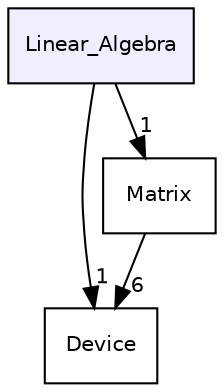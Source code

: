 digraph "Linear_Algebra" {
  bgcolor=transparent;
  compound=true
  node [ fontsize="10", fontname="Helvetica"];
  edge [ labelfontsize="10", labelfontname="Helvetica"];
  dir_048d98b6635f6f7d0d13e92ba82f3b00 [shape=box, label="Linear_Algebra", style="filled", fillcolor="#eeeeff", pencolor="black", URL="dir_048d98b6635f6f7d0d13e92ba82f3b00.html"];
  dir_737e998198a830156af4433d00da986d [shape=box label="Device" URL="dir_737e998198a830156af4433d00da986d.html"];
  dir_b16e19d0c4a2719fd01fb3b9035a19cd [shape=box label="Matrix" URL="dir_b16e19d0c4a2719fd01fb3b9035a19cd.html"];
  dir_048d98b6635f6f7d0d13e92ba82f3b00->dir_737e998198a830156af4433d00da986d [headlabel="1", labeldistance=1.5 headhref="dir_000003_000002.html"];
  dir_048d98b6635f6f7d0d13e92ba82f3b00->dir_b16e19d0c4a2719fd01fb3b9035a19cd [headlabel="1", labeldistance=1.5 headhref="dir_000003_000004.html"];
  dir_b16e19d0c4a2719fd01fb3b9035a19cd->dir_737e998198a830156af4433d00da986d [headlabel="6", labeldistance=1.5 headhref="dir_000004_000002.html"];
}
